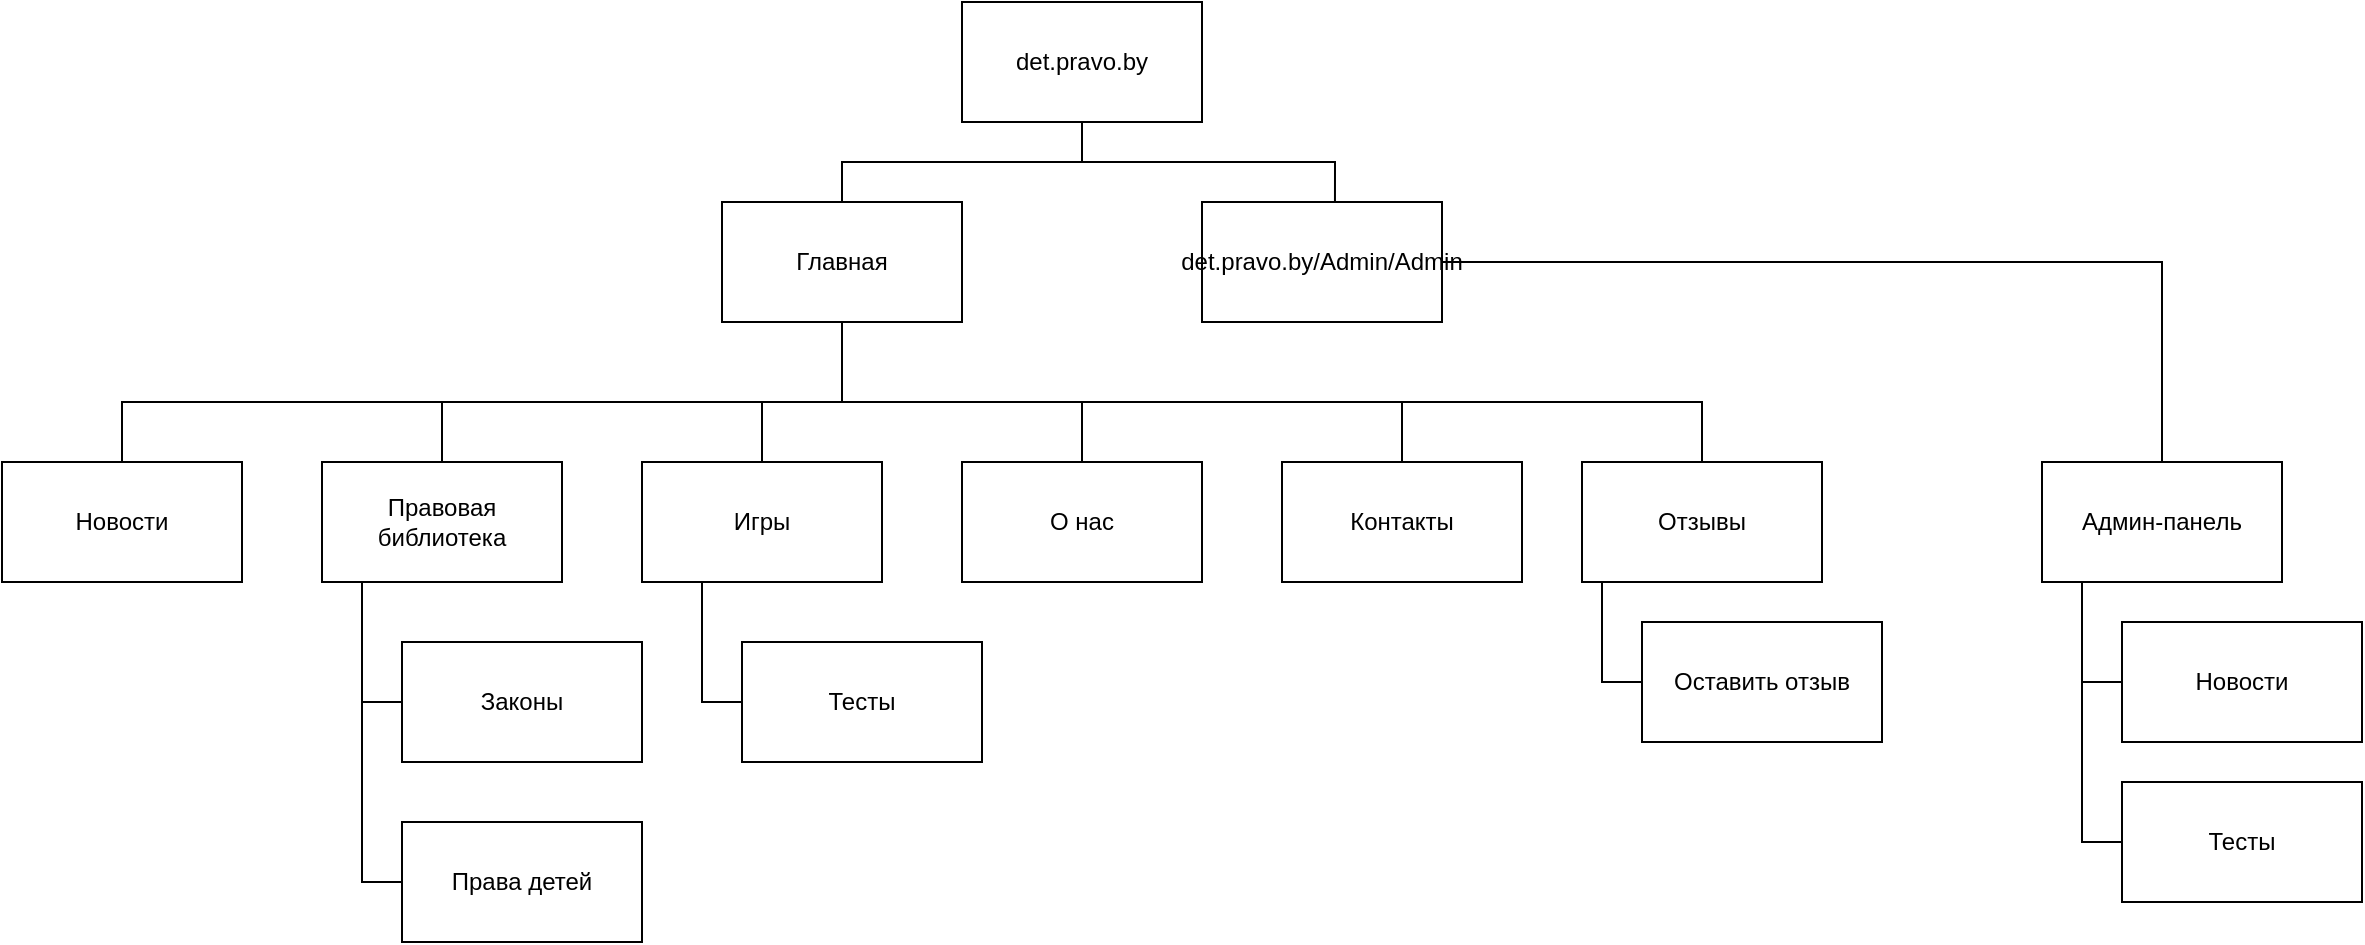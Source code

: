 <mxfile version="20.8.6"><diagram id="e__-aTYq2dSKwJGhsI0z" name="Page-1"><mxGraphModel dx="2220" dy="766" grid="1" gridSize="10" guides="1" tooltips="1" connect="1" arrows="1" fold="1" page="1" pageScale="1" pageWidth="827" pageHeight="1169" background="#ffffff" math="0" shadow="0"><root><mxCell id="0"/><mxCell id="1" parent="0"/><mxCell id="kfvto59LPkmH20XqGwe_-87" style="edgeStyle=orthogonalEdgeStyle;rounded=0;orthogonalLoop=1;jettySize=auto;html=1;entryX=0.5;entryY=0;entryDx=0;entryDy=0;" parent="1" edge="1"><mxGeometry relative="1" as="geometry"><mxPoint x="510" y="460" as="sourcePoint"/></mxGeometry></mxCell><mxCell id="kfvto59LPkmH20XqGwe_-125" style="edgeStyle=orthogonalEdgeStyle;rounded=0;orthogonalLoop=1;jettySize=auto;html=1;entryX=0.529;entryY=0.018;entryDx=0;entryDy=0;entryPerimeter=0;" parent="1" edge="1"><mxGeometry relative="1" as="geometry"><mxPoint x="690" y="100" as="sourcePoint"/></mxGeometry></mxCell><mxCell id="kfvto59LPkmH20XqGwe_-528" style="edgeStyle=orthogonalEdgeStyle;rounded=0;orthogonalLoop=1;jettySize=auto;html=1;entryX=0.5;entryY=0;entryDx=0;entryDy=0;" parent="1" edge="1"><mxGeometry relative="1" as="geometry"><mxPoint x="280" y="200" as="sourcePoint"/></mxGeometry></mxCell><mxCell id="kqBSu0rGILg0kG9cbBG3-123" style="edgeStyle=orthogonalEdgeStyle;rounded=0;orthogonalLoop=1;jettySize=auto;html=1;entryX=0.5;entryY=0;entryDx=0;entryDy=0;strokeColor=default;endArrow=none;endFill=0;" edge="1" parent="1" source="kqBSu0rGILg0kG9cbBG3-106" target="kqBSu0rGILg0kG9cbBG3-107"><mxGeometry relative="1" as="geometry"/></mxCell><mxCell id="kqBSu0rGILg0kG9cbBG3-124" style="edgeStyle=orthogonalEdgeStyle;rounded=0;orthogonalLoop=1;jettySize=auto;html=1;entryX=0.554;entryY=0.019;entryDx=0;entryDy=0;entryPerimeter=0;strokeColor=default;endArrow=none;endFill=0;" edge="1" parent="1" source="kqBSu0rGILg0kG9cbBG3-106" target="kqBSu0rGILg0kG9cbBG3-119"><mxGeometry relative="1" as="geometry"/></mxCell><mxCell id="kqBSu0rGILg0kG9cbBG3-106" value="det.pravo.by" style="rounded=0;whiteSpace=wrap;html=1;" vertex="1" parent="1"><mxGeometry x="360" y="120" width="120" height="60" as="geometry"/></mxCell><mxCell id="kqBSu0rGILg0kG9cbBG3-125" style="edgeStyle=orthogonalEdgeStyle;rounded=0;orthogonalLoop=1;jettySize=auto;html=1;entryX=0.5;entryY=0;entryDx=0;entryDy=0;strokeColor=default;endArrow=none;endFill=0;" edge="1" parent="1" source="kqBSu0rGILg0kG9cbBG3-107" target="kqBSu0rGILg0kG9cbBG3-109"><mxGeometry relative="1" as="geometry"><Array as="points"><mxPoint x="300" y="320"/><mxPoint x="260" y="320"/></Array></mxGeometry></mxCell><mxCell id="kqBSu0rGILg0kG9cbBG3-126" style="edgeStyle=orthogonalEdgeStyle;rounded=0;orthogonalLoop=1;jettySize=auto;html=1;entryX=0.5;entryY=0;entryDx=0;entryDy=0;strokeColor=default;endArrow=none;endFill=0;" edge="1" parent="1" source="kqBSu0rGILg0kG9cbBG3-107" target="kqBSu0rGILg0kG9cbBG3-108"><mxGeometry relative="1" as="geometry"><Array as="points"><mxPoint x="300" y="320"/><mxPoint x="100" y="320"/></Array></mxGeometry></mxCell><mxCell id="kqBSu0rGILg0kG9cbBG3-127" style="edgeStyle=orthogonalEdgeStyle;rounded=0;orthogonalLoop=1;jettySize=auto;html=1;entryX=0.5;entryY=0;entryDx=0;entryDy=0;strokeColor=default;endArrow=none;endFill=0;" edge="1" parent="1" source="kqBSu0rGILg0kG9cbBG3-107" target="kqBSu0rGILg0kG9cbBG3-110"><mxGeometry relative="1" as="geometry"><Array as="points"><mxPoint x="300" y="320"/><mxPoint x="420" y="320"/></Array></mxGeometry></mxCell><mxCell id="kqBSu0rGILg0kG9cbBG3-128" style="edgeStyle=orthogonalEdgeStyle;rounded=0;orthogonalLoop=1;jettySize=auto;html=1;entryX=0.5;entryY=0;entryDx=0;entryDy=0;strokeColor=default;endArrow=none;endFill=0;" edge="1" parent="1" source="kqBSu0rGILg0kG9cbBG3-107" target="kqBSu0rGILg0kG9cbBG3-111"><mxGeometry relative="1" as="geometry"><Array as="points"><mxPoint x="300" y="320"/><mxPoint x="580" y="320"/></Array></mxGeometry></mxCell><mxCell id="kqBSu0rGILg0kG9cbBG3-129" style="edgeStyle=orthogonalEdgeStyle;rounded=0;orthogonalLoop=1;jettySize=auto;html=1;entryX=0.5;entryY=0;entryDx=0;entryDy=0;strokeColor=default;endArrow=none;endFill=0;" edge="1" parent="1" source="kqBSu0rGILg0kG9cbBG3-107" target="kqBSu0rGILg0kG9cbBG3-112"><mxGeometry relative="1" as="geometry"><Array as="points"><mxPoint x="300" y="320"/><mxPoint x="730" y="320"/></Array></mxGeometry></mxCell><mxCell id="kqBSu0rGILg0kG9cbBG3-138" style="edgeStyle=orthogonalEdgeStyle;rounded=0;orthogonalLoop=1;jettySize=auto;html=1;entryX=0.5;entryY=0;entryDx=0;entryDy=0;strokeColor=default;endArrow=none;endFill=0;" edge="1" parent="1" source="kqBSu0rGILg0kG9cbBG3-107" target="kqBSu0rGILg0kG9cbBG3-137"><mxGeometry relative="1" as="geometry"><Array as="points"><mxPoint x="300" y="320"/><mxPoint x="-60" y="320"/></Array></mxGeometry></mxCell><mxCell id="kqBSu0rGILg0kG9cbBG3-107" value="Главная" style="rounded=0;whiteSpace=wrap;html=1;" vertex="1" parent="1"><mxGeometry x="240" y="220" width="120" height="60" as="geometry"/></mxCell><mxCell id="kqBSu0rGILg0kG9cbBG3-132" style="edgeStyle=orthogonalEdgeStyle;rounded=0;orthogonalLoop=1;jettySize=auto;html=1;entryX=0;entryY=0.5;entryDx=0;entryDy=0;strokeColor=default;endArrow=none;endFill=0;" edge="1" parent="1" source="kqBSu0rGILg0kG9cbBG3-108" target="kqBSu0rGILg0kG9cbBG3-113"><mxGeometry relative="1" as="geometry"><Array as="points"><mxPoint x="60" y="470"/></Array></mxGeometry></mxCell><mxCell id="kqBSu0rGILg0kG9cbBG3-133" style="edgeStyle=orthogonalEdgeStyle;rounded=0;orthogonalLoop=1;jettySize=auto;html=1;entryX=0;entryY=0.5;entryDx=0;entryDy=0;strokeColor=default;endArrow=none;endFill=0;" edge="1" parent="1" source="kqBSu0rGILg0kG9cbBG3-108" target="kqBSu0rGILg0kG9cbBG3-114"><mxGeometry relative="1" as="geometry"><Array as="points"><mxPoint x="60" y="560"/></Array></mxGeometry></mxCell><mxCell id="kqBSu0rGILg0kG9cbBG3-108" value="Правовая библиотека" style="rounded=0;whiteSpace=wrap;html=1;" vertex="1" parent="1"><mxGeometry x="40" y="350" width="120" height="60" as="geometry"/></mxCell><mxCell id="kqBSu0rGILg0kG9cbBG3-131" style="edgeStyle=orthogonalEdgeStyle;rounded=0;orthogonalLoop=1;jettySize=auto;html=1;entryX=0;entryY=0.5;entryDx=0;entryDy=0;strokeColor=default;endArrow=none;endFill=0;" edge="1" parent="1" source="kqBSu0rGILg0kG9cbBG3-109" target="kqBSu0rGILg0kG9cbBG3-115"><mxGeometry relative="1" as="geometry"><Array as="points"><mxPoint x="230" y="470"/></Array></mxGeometry></mxCell><mxCell id="kqBSu0rGILg0kG9cbBG3-109" value="Игры" style="rounded=0;whiteSpace=wrap;html=1;" vertex="1" parent="1"><mxGeometry x="200" y="350" width="120" height="60" as="geometry"/></mxCell><mxCell id="kqBSu0rGILg0kG9cbBG3-110" value="О нас" style="rounded=0;whiteSpace=wrap;html=1;" vertex="1" parent="1"><mxGeometry x="360" y="350" width="120" height="60" as="geometry"/></mxCell><mxCell id="kqBSu0rGILg0kG9cbBG3-111" value="Контакты" style="rounded=0;whiteSpace=wrap;html=1;" vertex="1" parent="1"><mxGeometry x="520" y="350" width="120" height="60" as="geometry"/></mxCell><mxCell id="kqBSu0rGILg0kG9cbBG3-130" style="edgeStyle=orthogonalEdgeStyle;rounded=0;orthogonalLoop=1;jettySize=auto;html=1;entryX=0;entryY=0.5;entryDx=0;entryDy=0;strokeColor=default;endArrow=none;endFill=0;" edge="1" parent="1" source="kqBSu0rGILg0kG9cbBG3-112" target="kqBSu0rGILg0kG9cbBG3-116"><mxGeometry relative="1" as="geometry"><Array as="points"><mxPoint x="680" y="460"/></Array></mxGeometry></mxCell><mxCell id="kqBSu0rGILg0kG9cbBG3-112" value="Отзывы" style="rounded=0;whiteSpace=wrap;html=1;" vertex="1" parent="1"><mxGeometry x="670" y="350" width="120" height="60" as="geometry"/></mxCell><mxCell id="kqBSu0rGILg0kG9cbBG3-113" value="Законы" style="rounded=0;whiteSpace=wrap;html=1;" vertex="1" parent="1"><mxGeometry x="80" y="440" width="120" height="60" as="geometry"/></mxCell><mxCell id="kqBSu0rGILg0kG9cbBG3-114" value="Права детей" style="rounded=0;whiteSpace=wrap;html=1;" vertex="1" parent="1"><mxGeometry x="80" y="530" width="120" height="60" as="geometry"/></mxCell><mxCell id="kqBSu0rGILg0kG9cbBG3-115" value="Тесты" style="rounded=0;whiteSpace=wrap;html=1;" vertex="1" parent="1"><mxGeometry x="250" y="440" width="120" height="60" as="geometry"/></mxCell><mxCell id="kqBSu0rGILg0kG9cbBG3-116" value="Оставить отзыв" style="rounded=0;whiteSpace=wrap;html=1;" vertex="1" parent="1"><mxGeometry x="700" y="430" width="120" height="60" as="geometry"/></mxCell><mxCell id="kqBSu0rGILg0kG9cbBG3-134" style="edgeStyle=orthogonalEdgeStyle;rounded=0;orthogonalLoop=1;jettySize=auto;html=1;entryX=0.5;entryY=0;entryDx=0;entryDy=0;strokeColor=default;endArrow=none;endFill=0;" edge="1" parent="1" source="kqBSu0rGILg0kG9cbBG3-119" target="kqBSu0rGILg0kG9cbBG3-120"><mxGeometry relative="1" as="geometry"><Array as="points"><mxPoint x="960" y="250"/></Array></mxGeometry></mxCell><mxCell id="kqBSu0rGILg0kG9cbBG3-119" value="det.pravo.by/Admin/Admin" style="rounded=0;whiteSpace=wrap;html=1;" vertex="1" parent="1"><mxGeometry x="480" y="220" width="120" height="60" as="geometry"/></mxCell><mxCell id="kqBSu0rGILg0kG9cbBG3-135" style="edgeStyle=orthogonalEdgeStyle;rounded=0;orthogonalLoop=1;jettySize=auto;html=1;entryX=0;entryY=0.5;entryDx=0;entryDy=0;strokeColor=default;endArrow=none;endFill=0;" edge="1" parent="1" source="kqBSu0rGILg0kG9cbBG3-120" target="kqBSu0rGILg0kG9cbBG3-121"><mxGeometry relative="1" as="geometry"><Array as="points"><mxPoint x="920" y="460"/></Array></mxGeometry></mxCell><mxCell id="kqBSu0rGILg0kG9cbBG3-136" style="edgeStyle=orthogonalEdgeStyle;rounded=0;orthogonalLoop=1;jettySize=auto;html=1;entryX=0;entryY=0.5;entryDx=0;entryDy=0;strokeColor=default;endArrow=none;endFill=0;" edge="1" parent="1" source="kqBSu0rGILg0kG9cbBG3-120" target="kqBSu0rGILg0kG9cbBG3-122"><mxGeometry relative="1" as="geometry"><Array as="points"><mxPoint x="920" y="540"/></Array></mxGeometry></mxCell><mxCell id="kqBSu0rGILg0kG9cbBG3-120" value="Админ-панель" style="rounded=0;whiteSpace=wrap;html=1;" vertex="1" parent="1"><mxGeometry x="900" y="350" width="120" height="60" as="geometry"/></mxCell><mxCell id="kqBSu0rGILg0kG9cbBG3-121" value="Новости" style="rounded=0;whiteSpace=wrap;html=1;" vertex="1" parent="1"><mxGeometry x="940" y="430" width="120" height="60" as="geometry"/></mxCell><mxCell id="kqBSu0rGILg0kG9cbBG3-122" value="Тесты" style="rounded=0;whiteSpace=wrap;html=1;" vertex="1" parent="1"><mxGeometry x="940" y="510" width="120" height="60" as="geometry"/></mxCell><mxCell id="kqBSu0rGILg0kG9cbBG3-137" value="Новости" style="rounded=0;whiteSpace=wrap;html=1;" vertex="1" parent="1"><mxGeometry x="-120" y="350" width="120" height="60" as="geometry"/></mxCell></root></mxGraphModel></diagram></mxfile>